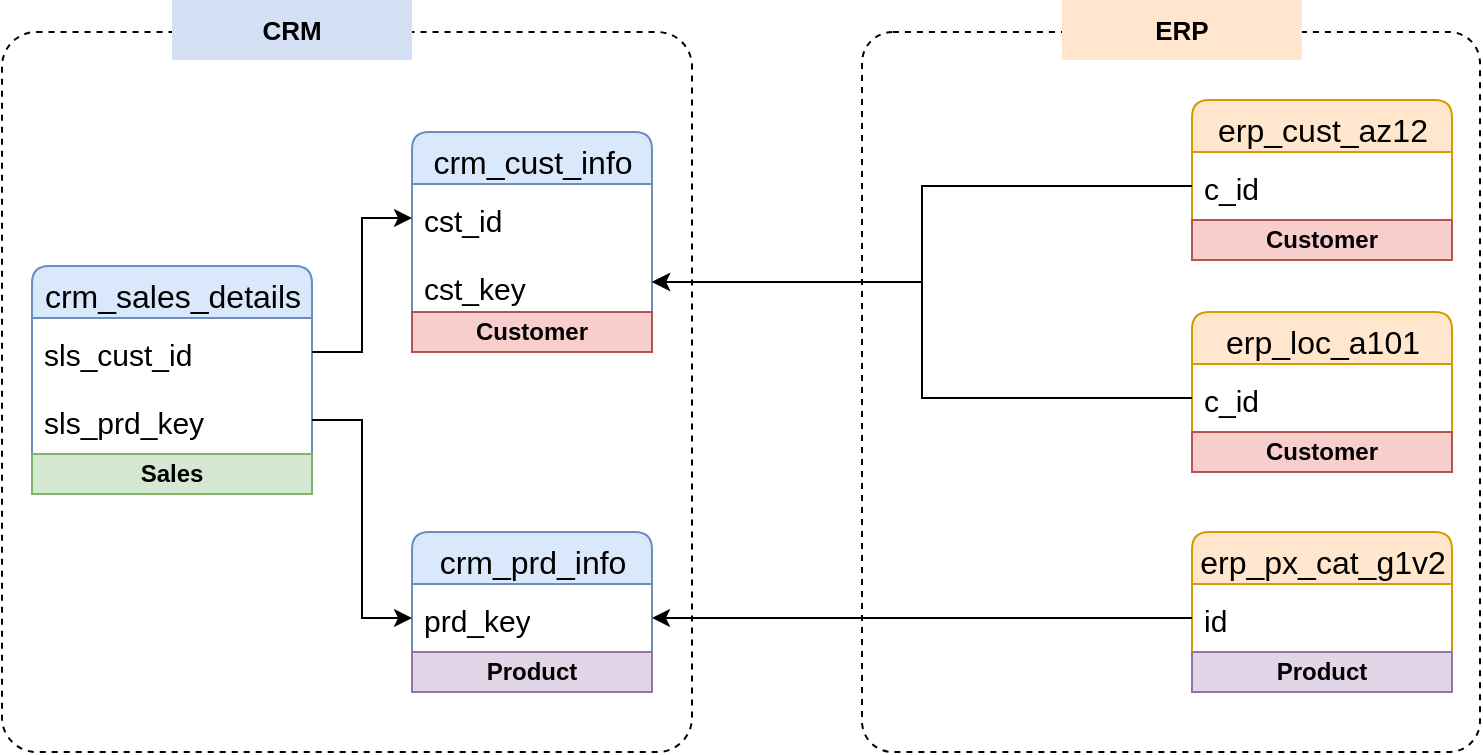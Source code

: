 <mxfile version="27.0.9" pages="2">
  <diagram id="Js7ft6Narikwx146jl20" name="Page-2">
    <mxGraphModel dx="786" dy="425" grid="0" gridSize="10" guides="1" tooltips="1" connect="1" arrows="1" fold="1" page="1" pageScale="1" pageWidth="850" pageHeight="1100" background="#ffffff" math="0" shadow="0">
      <root>
        <mxCell id="0" />
        <mxCell id="1" parent="0" />
        <mxCell id="qUwDXkXS_SY2yATnHNlm-3" value="" style="rounded=1;whiteSpace=wrap;html=1;fillColor=none;dashed=1;arcSize=5;" vertex="1" parent="1">
          <mxGeometry x="55" y="110" width="345" height="360" as="geometry" />
        </mxCell>
        <mxCell id="qUwDXkXS_SY2yATnHNlm-4" value="" style="rounded=1;whiteSpace=wrap;html=1;fillColor=none;dashed=1;arcSize=5;" vertex="1" parent="1">
          <mxGeometry x="485" y="110" width="309" height="360" as="geometry" />
        </mxCell>
        <mxCell id="qUwDXkXS_SY2yATnHNlm-5" value="&lt;b&gt;&lt;font style=&quot;font-size: 13px;&quot;&gt;CRM&lt;/font&gt;&lt;/b&gt;" style="rounded=0;whiteSpace=wrap;html=1;fillColor=#D4E1F5;strokeColor=none;" vertex="1" parent="1">
          <mxGeometry x="140" y="94" width="120" height="30" as="geometry" />
        </mxCell>
        <mxCell id="qUwDXkXS_SY2yATnHNlm-6" value="&lt;span style=&quot;font-size: 13px;&quot;&gt;&lt;b&gt;ERP&lt;/b&gt;&lt;/span&gt;" style="rounded=0;whiteSpace=wrap;html=1;fillColor=#ffe6cc;strokeColor=none;" vertex="1" parent="1">
          <mxGeometry x="585" y="94" width="120" height="30" as="geometry" />
        </mxCell>
        <mxCell id="qUwDXkXS_SY2yATnHNlm-75" value="&lt;font style=&quot;font-size: 16px;&quot;&gt;crm_cust_info&lt;/font&gt;" style="swimlane;fontStyle=0;childLayout=stackLayout;horizontal=1;startSize=26;fillColor=#dae8fc;horizontalStack=0;resizeParent=1;resizeParentMax=0;resizeLast=0;collapsible=0;marginBottom=0;html=1;rounded=1;swimlaneLine=1;cloneable=1;connectable=1;container=1;fontSize=20;arcSize=11;strokeColor=#6c8ebf;" vertex="1" parent="1">
          <mxGeometry x="260" y="160" width="120" height="110" as="geometry" />
        </mxCell>
        <mxCell id="qUwDXkXS_SY2yATnHNlm-76" value="&lt;font style=&quot;font-size: 15px;&quot;&gt;cst_id&lt;/font&gt;" style="text;strokeColor=none;fillColor=none;align=left;verticalAlign=top;spacingLeft=4;spacingRight=4;overflow=hidden;rotatable=0;points=[[0,0.5],[1,0.5]];portConstraint=eastwest;whiteSpace=wrap;html=1;fontSize=19;rounded=0;" vertex="1" parent="qUwDXkXS_SY2yATnHNlm-75">
          <mxGeometry y="26" width="120" height="34" as="geometry" />
        </mxCell>
        <mxCell id="qUwDXkXS_SY2yATnHNlm-95" value="&lt;font style=&quot;font-size: 15px;&quot;&gt;cst_key&lt;/font&gt;" style="text;strokeColor=none;fillColor=none;align=left;verticalAlign=top;spacingLeft=4;spacingRight=4;overflow=hidden;rotatable=0;points=[[0,0.5],[1,0.5]];portConstraint=eastwest;whiteSpace=wrap;html=1;fontSize=19;rounded=0;" vertex="1" parent="qUwDXkXS_SY2yATnHNlm-75">
          <mxGeometry y="60" width="120" height="30" as="geometry" />
        </mxCell>
        <mxCell id="qUwDXkXS_SY2yATnHNlm-101" value="Customer" style="rounded=0;whiteSpace=wrap;html=1;fillColor=#f8cecc;strokeColor=#b85450;fontStyle=1;" vertex="1" parent="qUwDXkXS_SY2yATnHNlm-75">
          <mxGeometry y="90" width="120" height="20" as="geometry" />
        </mxCell>
        <mxCell id="qUwDXkXS_SY2yATnHNlm-79" value="&lt;font style=&quot;font-size: 16px;&quot;&gt;crm_prd_info&lt;/font&gt;" style="swimlane;fontStyle=0;childLayout=stackLayout;horizontal=1;startSize=26;fillColor=#dae8fc;horizontalStack=0;resizeParent=1;resizeParentMax=0;resizeLast=0;collapsible=0;marginBottom=0;html=1;rounded=1;swimlaneLine=1;cloneable=1;connectable=1;container=1;fontSize=20;arcSize=11;strokeColor=#6c8ebf;" vertex="1" parent="1">
          <mxGeometry x="260" y="360" width="120" height="80" as="geometry" />
        </mxCell>
        <mxCell id="qUwDXkXS_SY2yATnHNlm-80" value="&lt;span style=&quot;font-size: 15px;&quot;&gt;prd_key&lt;/span&gt;" style="text;strokeColor=none;fillColor=none;align=left;verticalAlign=top;spacingLeft=4;spacingRight=4;overflow=hidden;rotatable=0;points=[[0,0.5],[1,0.5]];portConstraint=eastwest;whiteSpace=wrap;html=1;fontSize=19;rounded=0;" vertex="1" parent="qUwDXkXS_SY2yATnHNlm-79">
          <mxGeometry y="26" width="120" height="34" as="geometry" />
        </mxCell>
        <mxCell id="qUwDXkXS_SY2yATnHNlm-105" value="Product" style="rounded=0;whiteSpace=wrap;html=1;fillColor=#e1d5e7;strokeColor=#9673a6;fontStyle=1;" vertex="1" parent="qUwDXkXS_SY2yATnHNlm-79">
          <mxGeometry y="60" width="120" height="20" as="geometry" />
        </mxCell>
        <mxCell id="qUwDXkXS_SY2yATnHNlm-81" value="&lt;font style=&quot;font-size: 16px;&quot;&gt;crm_sales_details&lt;/font&gt;" style="swimlane;fontStyle=0;childLayout=stackLayout;horizontal=1;startSize=26;fillColor=#dae8fc;horizontalStack=0;resizeParent=1;resizeParentMax=0;resizeLast=0;collapsible=0;marginBottom=0;html=1;rounded=1;swimlaneLine=1;cloneable=1;connectable=1;container=1;fontSize=20;arcSize=11;strokeColor=#6c8ebf;" vertex="1" parent="1">
          <mxGeometry x="70" y="227" width="140" height="114" as="geometry" />
        </mxCell>
        <mxCell id="qUwDXkXS_SY2yATnHNlm-82" value="&lt;span style=&quot;font-size: 15px;&quot;&gt;sls_cust_id&lt;/span&gt;" style="text;strokeColor=none;fillColor=none;align=left;verticalAlign=top;spacingLeft=4;spacingRight=4;overflow=hidden;rotatable=0;points=[[0,0.5],[1,0.5]];portConstraint=eastwest;whiteSpace=wrap;html=1;fontSize=19;rounded=0;" vertex="1" parent="qUwDXkXS_SY2yATnHNlm-81">
          <mxGeometry y="26" width="140" height="34" as="geometry" />
        </mxCell>
        <mxCell id="qUwDXkXS_SY2yATnHNlm-83" value="&lt;span style=&quot;font-size: 15px;&quot;&gt;sls_prd_key&lt;/span&gt;" style="text;strokeColor=none;fillColor=none;align=left;verticalAlign=top;spacingLeft=4;spacingRight=4;overflow=hidden;rotatable=0;points=[[0,0.5],[1,0.5]];portConstraint=eastwest;whiteSpace=wrap;html=1;fontSize=19;rounded=0;" vertex="1" parent="qUwDXkXS_SY2yATnHNlm-81">
          <mxGeometry y="60" width="140" height="34" as="geometry" />
        </mxCell>
        <mxCell id="qUwDXkXS_SY2yATnHNlm-100" value="Sales" style="rounded=0;whiteSpace=wrap;html=1;fillColor=#d5e8d4;strokeColor=#82b366;fontStyle=1;" vertex="1" parent="qUwDXkXS_SY2yATnHNlm-81">
          <mxGeometry y="94" width="140" height="20" as="geometry" />
        </mxCell>
        <mxCell id="qUwDXkXS_SY2yATnHNlm-85" style="edgeStyle=orthogonalEdgeStyle;rounded=0;orthogonalLoop=1;jettySize=auto;html=1;entryX=0;entryY=0.5;entryDx=0;entryDy=0;" edge="1" parent="1" source="qUwDXkXS_SY2yATnHNlm-83" target="qUwDXkXS_SY2yATnHNlm-80">
          <mxGeometry relative="1" as="geometry" />
        </mxCell>
        <mxCell id="qUwDXkXS_SY2yATnHNlm-86" style="edgeStyle=orthogonalEdgeStyle;rounded=0;orthogonalLoop=1;jettySize=auto;html=1;entryX=0;entryY=0.5;entryDx=0;entryDy=0;" edge="1" parent="1" source="qUwDXkXS_SY2yATnHNlm-82" target="qUwDXkXS_SY2yATnHNlm-76">
          <mxGeometry relative="1" as="geometry" />
        </mxCell>
        <mxCell id="qUwDXkXS_SY2yATnHNlm-89" value="&lt;font style=&quot;font-size: 16px;&quot;&gt;erp_cust_az12&lt;/font&gt;" style="swimlane;fontStyle=0;childLayout=stackLayout;horizontal=1;startSize=26;fillColor=#ffe6cc;horizontalStack=0;resizeParent=1;resizeParentMax=0;resizeLast=0;collapsible=0;marginBottom=0;html=1;rounded=1;swimlaneLine=1;cloneable=1;connectable=1;container=1;fontSize=20;arcSize=11;strokeColor=#d79b00;" vertex="1" parent="1">
          <mxGeometry x="650" y="144" width="130" height="80" as="geometry" />
        </mxCell>
        <mxCell id="qUwDXkXS_SY2yATnHNlm-90" value="&lt;font style=&quot;font-size: 15px;&quot;&gt;c_id&lt;/font&gt;" style="text;strokeColor=none;fillColor=none;align=left;verticalAlign=top;spacingLeft=4;spacingRight=4;overflow=hidden;rotatable=0;points=[[0,0.5],[1,0.5]];portConstraint=eastwest;whiteSpace=wrap;html=1;fontSize=19;rounded=0;" vertex="1" parent="qUwDXkXS_SY2yATnHNlm-89">
          <mxGeometry y="26" width="130" height="34" as="geometry" />
        </mxCell>
        <mxCell id="qUwDXkXS_SY2yATnHNlm-102" value="Customer" style="rounded=0;whiteSpace=wrap;html=1;fillColor=#f8cecc;strokeColor=#b85450;fontStyle=1;" vertex="1" parent="qUwDXkXS_SY2yATnHNlm-89">
          <mxGeometry y="60" width="130" height="20" as="geometry" />
        </mxCell>
        <mxCell id="qUwDXkXS_SY2yATnHNlm-91" value="&lt;font style=&quot;font-size: 16px;&quot;&gt;erp_px_cat_g1v2&lt;/font&gt;" style="swimlane;fontStyle=0;childLayout=stackLayout;horizontal=1;startSize=26;fillColor=#ffe6cc;horizontalStack=0;resizeParent=1;resizeParentMax=0;resizeLast=0;collapsible=0;marginBottom=0;html=1;rounded=1;swimlaneLine=1;cloneable=1;connectable=1;container=1;fontSize=20;arcSize=11;strokeColor=#d79b00;" vertex="1" parent="1">
          <mxGeometry x="650" y="360" width="130" height="80" as="geometry" />
        </mxCell>
        <mxCell id="qUwDXkXS_SY2yATnHNlm-92" value="&lt;font style=&quot;font-size: 15px;&quot;&gt;id&lt;/font&gt;" style="text;strokeColor=none;fillColor=none;align=left;verticalAlign=top;spacingLeft=4;spacingRight=4;overflow=hidden;rotatable=0;points=[[0,0.5],[1,0.5]];portConstraint=eastwest;whiteSpace=wrap;html=1;fontSize=19;rounded=0;" vertex="1" parent="qUwDXkXS_SY2yATnHNlm-91">
          <mxGeometry y="26" width="130" height="34" as="geometry" />
        </mxCell>
        <mxCell id="qUwDXkXS_SY2yATnHNlm-106" value="Product" style="rounded=0;whiteSpace=wrap;html=1;fillColor=#e1d5e7;strokeColor=#9673a6;fontStyle=1;" vertex="1" parent="qUwDXkXS_SY2yATnHNlm-91">
          <mxGeometry y="60" width="130" height="20" as="geometry" />
        </mxCell>
        <mxCell id="qUwDXkXS_SY2yATnHNlm-93" value="&lt;font style=&quot;font-size: 16px;&quot;&gt;erp_loc_a101&lt;/font&gt;" style="swimlane;fontStyle=0;childLayout=stackLayout;horizontal=1;startSize=26;fillColor=#ffe6cc;horizontalStack=0;resizeParent=1;resizeParentMax=0;resizeLast=0;collapsible=0;marginBottom=0;html=1;rounded=1;swimlaneLine=1;cloneable=1;connectable=1;container=1;fontSize=20;arcSize=11;strokeColor=#d79b00;" vertex="1" parent="1">
          <mxGeometry x="650" y="250" width="130" height="80" as="geometry" />
        </mxCell>
        <mxCell id="qUwDXkXS_SY2yATnHNlm-94" value="&lt;font style=&quot;font-size: 15px;&quot;&gt;c_id&lt;/font&gt;" style="text;strokeColor=none;fillColor=none;align=left;verticalAlign=top;spacingLeft=4;spacingRight=4;overflow=hidden;rotatable=0;points=[[0,0.5],[1,0.5]];portConstraint=eastwest;whiteSpace=wrap;html=1;fontSize=19;rounded=0;" vertex="1" parent="qUwDXkXS_SY2yATnHNlm-93">
          <mxGeometry y="26" width="130" height="34" as="geometry" />
        </mxCell>
        <mxCell id="qUwDXkXS_SY2yATnHNlm-103" value="Customer" style="rounded=0;whiteSpace=wrap;html=1;fillColor=#f8cecc;strokeColor=#b85450;fontStyle=1;" vertex="1" parent="qUwDXkXS_SY2yATnHNlm-93">
          <mxGeometry y="60" width="130" height="20" as="geometry" />
        </mxCell>
        <mxCell id="qUwDXkXS_SY2yATnHNlm-96" style="edgeStyle=orthogonalEdgeStyle;rounded=0;orthogonalLoop=1;jettySize=auto;html=1;" edge="1" parent="1" source="qUwDXkXS_SY2yATnHNlm-90" target="qUwDXkXS_SY2yATnHNlm-95">
          <mxGeometry relative="1" as="geometry" />
        </mxCell>
        <mxCell id="qUwDXkXS_SY2yATnHNlm-97" style="edgeStyle=orthogonalEdgeStyle;rounded=0;orthogonalLoop=1;jettySize=auto;html=1;" edge="1" parent="1" source="qUwDXkXS_SY2yATnHNlm-94" target="qUwDXkXS_SY2yATnHNlm-95">
          <mxGeometry relative="1" as="geometry" />
        </mxCell>
        <mxCell id="qUwDXkXS_SY2yATnHNlm-98" style="edgeStyle=orthogonalEdgeStyle;rounded=0;orthogonalLoop=1;jettySize=auto;html=1;" edge="1" parent="1" source="qUwDXkXS_SY2yATnHNlm-92" target="qUwDXkXS_SY2yATnHNlm-80">
          <mxGeometry relative="1" as="geometry" />
        </mxCell>
      </root>
    </mxGraphModel>
  </diagram>
  <diagram id="rYUDYkplzozT44H2AYqq" name="Page-3">
    <mxGraphModel dx="786" dy="425" grid="0" gridSize="10" guides="1" tooltips="1" connect="1" arrows="1" fold="1" page="1" pageScale="1" pageWidth="850" pageHeight="1100" math="0" shadow="0">
      <root>
        <mxCell id="0" />
        <mxCell id="1" parent="0" />
      </root>
    </mxGraphModel>
  </diagram>
</mxfile>
